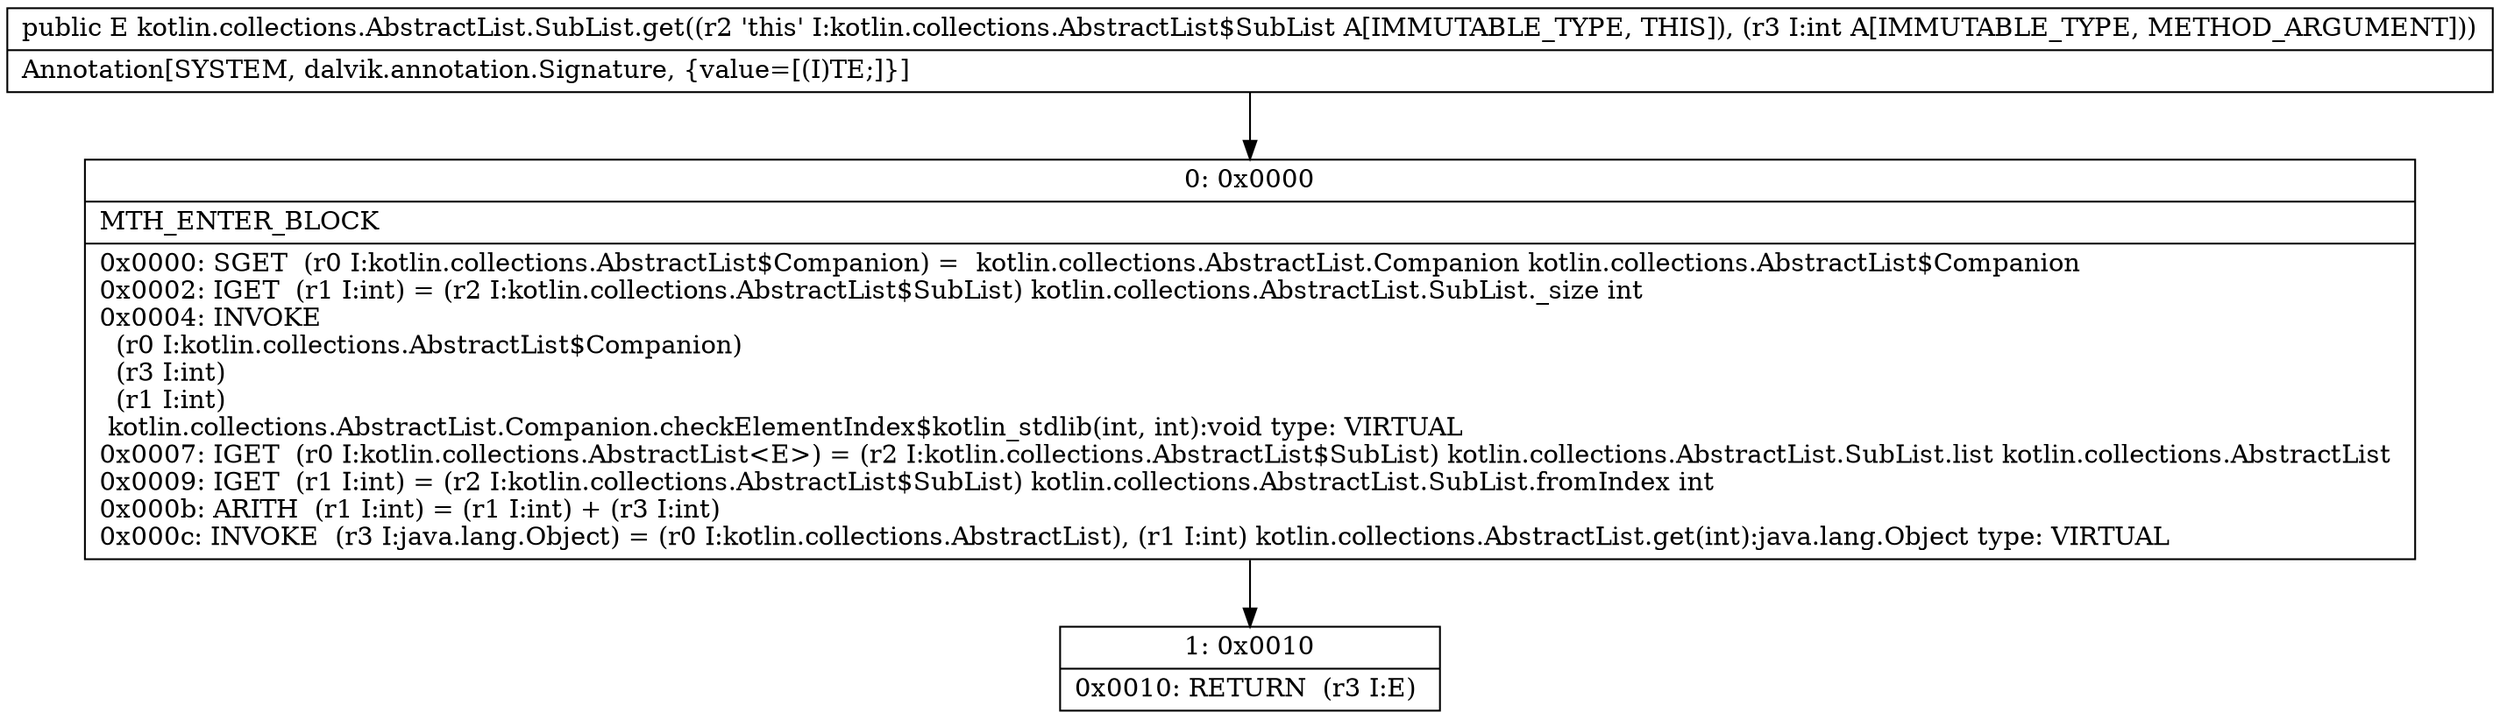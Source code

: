 digraph "CFG forkotlin.collections.AbstractList.SubList.get(I)Ljava\/lang\/Object;" {
Node_0 [shape=record,label="{0\:\ 0x0000|MTH_ENTER_BLOCK\l|0x0000: SGET  (r0 I:kotlin.collections.AbstractList$Companion) =  kotlin.collections.AbstractList.Companion kotlin.collections.AbstractList$Companion \l0x0002: IGET  (r1 I:int) = (r2 I:kotlin.collections.AbstractList$SubList) kotlin.collections.AbstractList.SubList._size int \l0x0004: INVOKE  \l  (r0 I:kotlin.collections.AbstractList$Companion)\l  (r3 I:int)\l  (r1 I:int)\l kotlin.collections.AbstractList.Companion.checkElementIndex$kotlin_stdlib(int, int):void type: VIRTUAL \l0x0007: IGET  (r0 I:kotlin.collections.AbstractList\<E\>) = (r2 I:kotlin.collections.AbstractList$SubList) kotlin.collections.AbstractList.SubList.list kotlin.collections.AbstractList \l0x0009: IGET  (r1 I:int) = (r2 I:kotlin.collections.AbstractList$SubList) kotlin.collections.AbstractList.SubList.fromIndex int \l0x000b: ARITH  (r1 I:int) = (r1 I:int) + (r3 I:int) \l0x000c: INVOKE  (r3 I:java.lang.Object) = (r0 I:kotlin.collections.AbstractList), (r1 I:int) kotlin.collections.AbstractList.get(int):java.lang.Object type: VIRTUAL \l}"];
Node_1 [shape=record,label="{1\:\ 0x0010|0x0010: RETURN  (r3 I:E) \l}"];
MethodNode[shape=record,label="{public E kotlin.collections.AbstractList.SubList.get((r2 'this' I:kotlin.collections.AbstractList$SubList A[IMMUTABLE_TYPE, THIS]), (r3 I:int A[IMMUTABLE_TYPE, METHOD_ARGUMENT]))  | Annotation[SYSTEM, dalvik.annotation.Signature, \{value=[(I)TE;]\}]\l}"];
MethodNode -> Node_0;
Node_0 -> Node_1;
}

